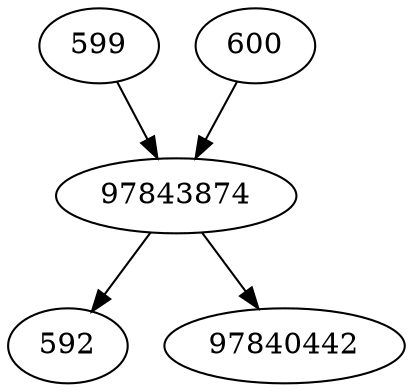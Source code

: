 strict digraph  {
97843874;
592;
599;
600;
97840442;
97843874 -> 592;
97843874 -> 97840442;
599 -> 97843874;
600 -> 97843874;
}
